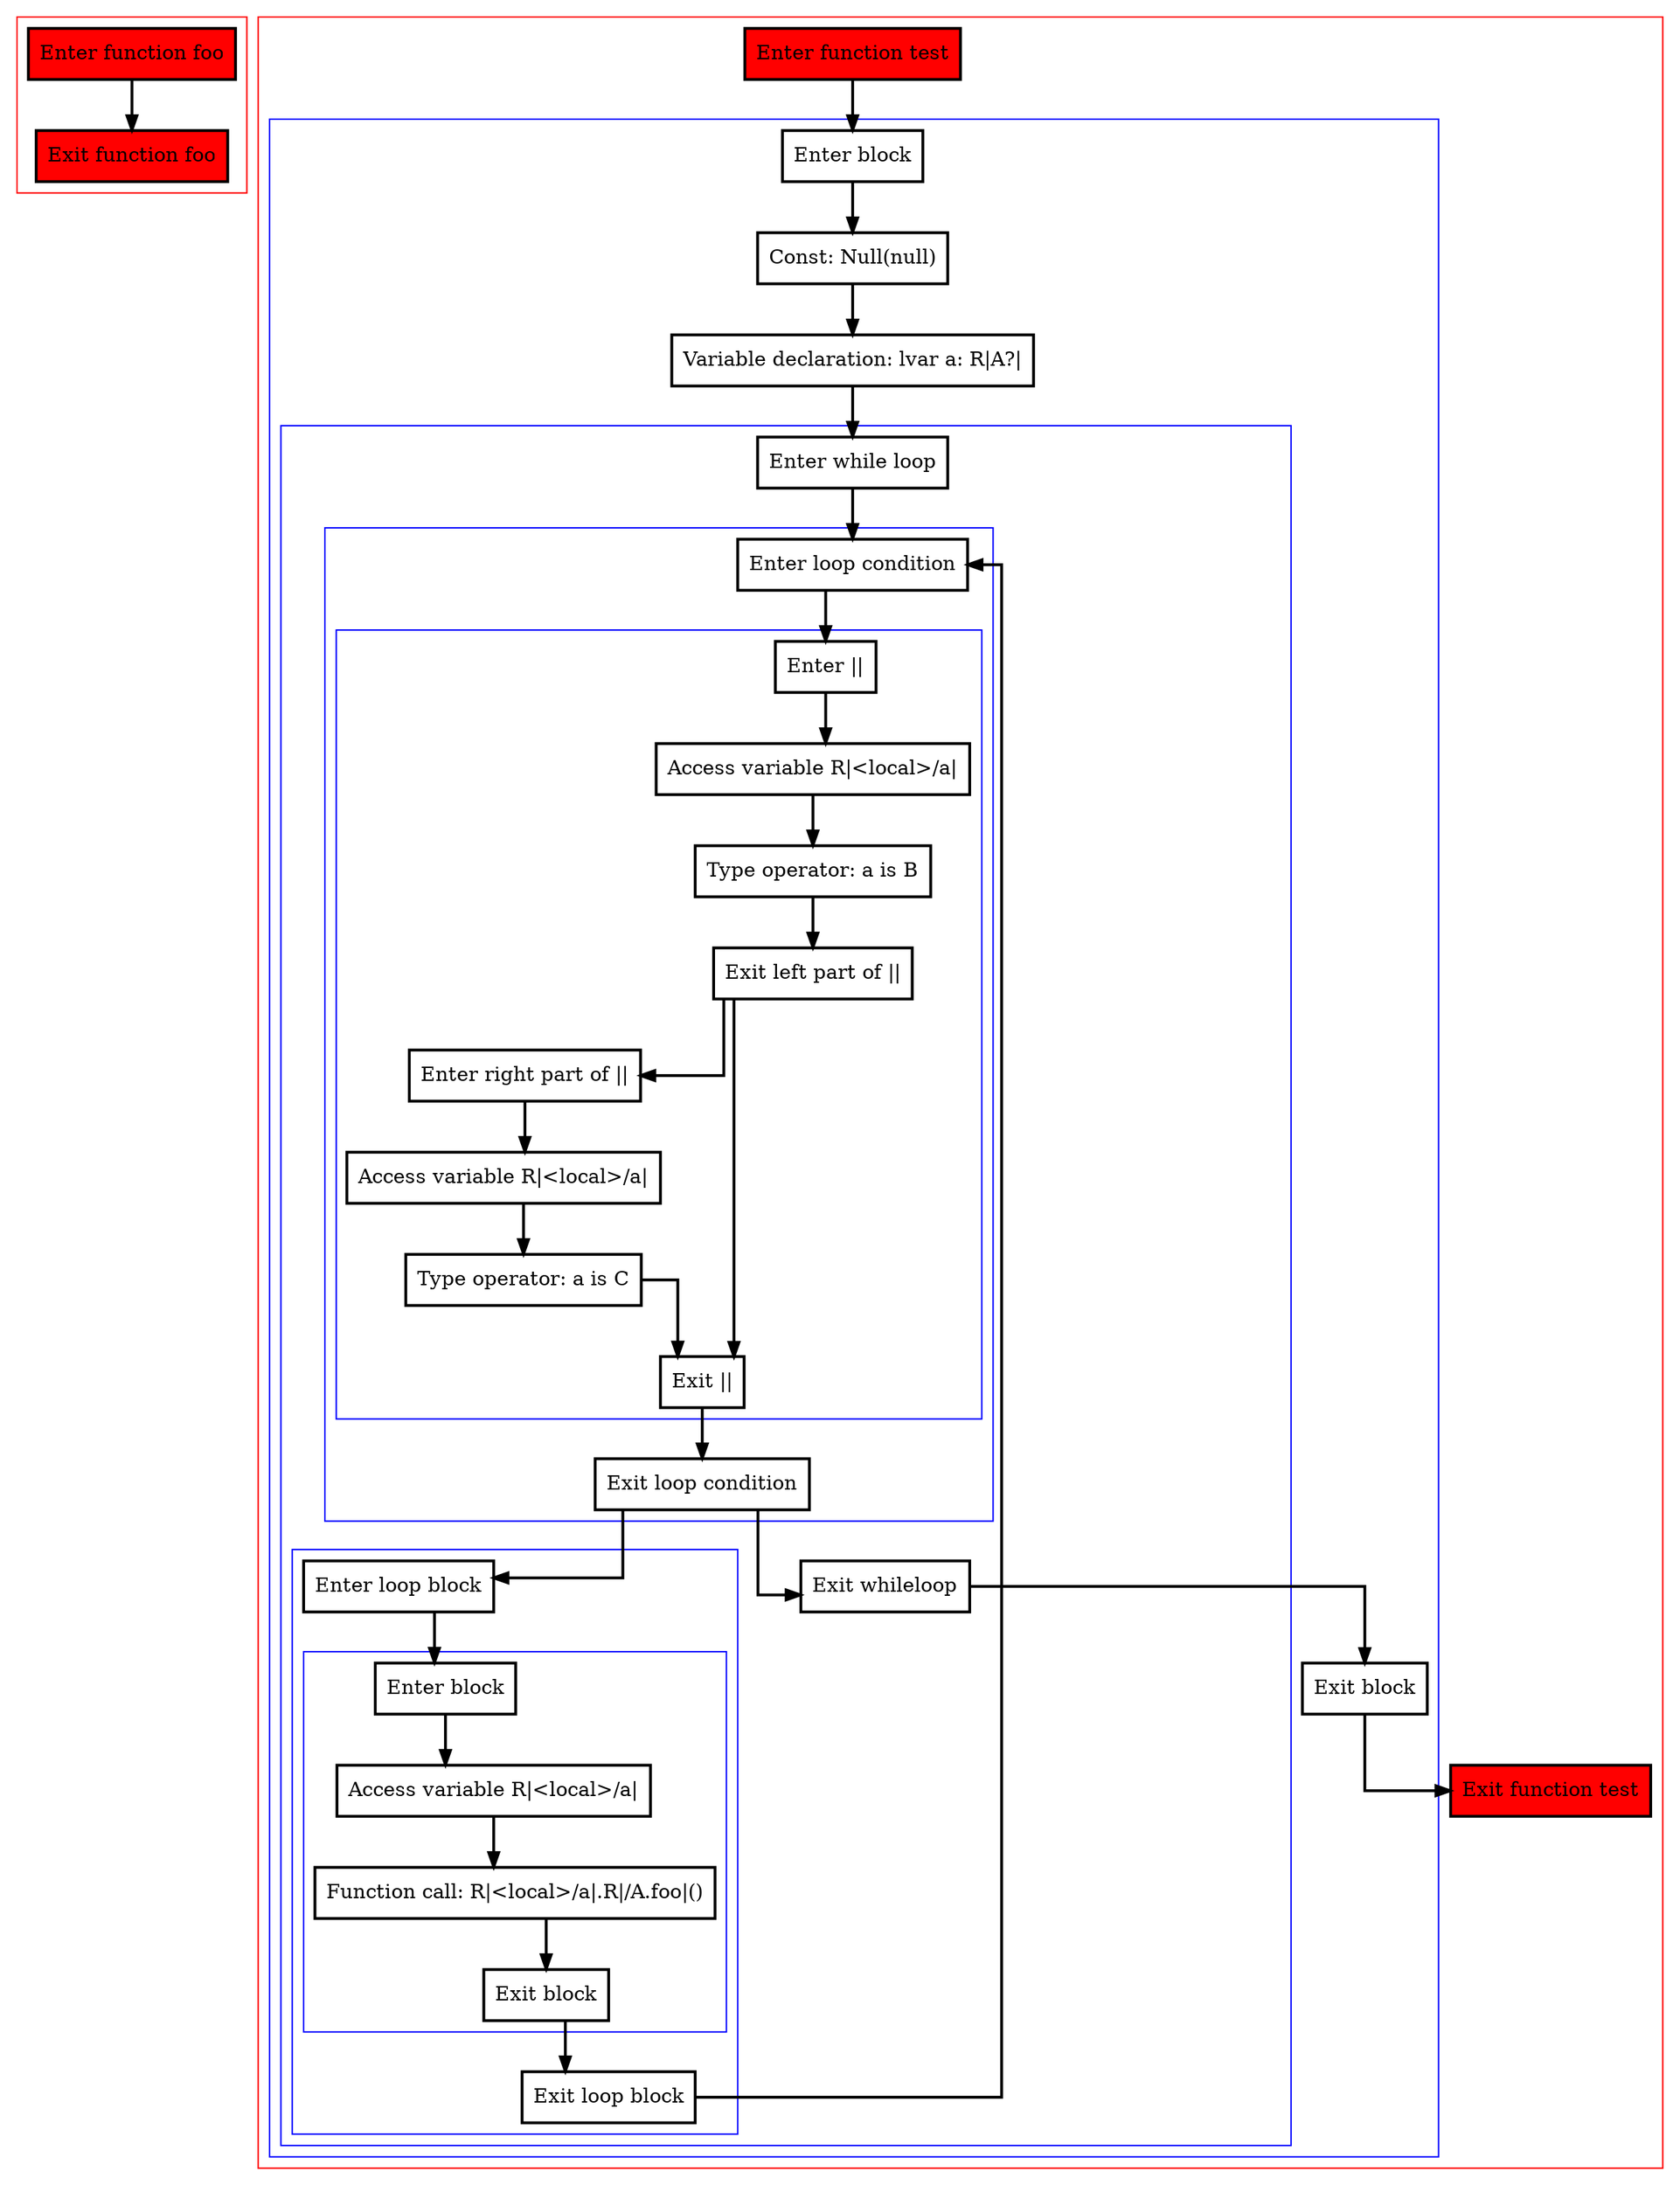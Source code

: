 digraph dataFlowInfoFromWhileCondition_kt {
  graph [splines=ortho nodesep=3]
  node [shape=box penwidth=2]
  edge [penwidth=2]

  subgraph cluster_0 {
    color=red
    0 [label="Enter function foo" style="filled" fillcolor=red];
    1 [label="Exit function foo" style="filled" fillcolor=red];
  }

  0 -> {1};

  subgraph cluster_1 {
    color=red
    2 [label="Enter function test" style="filled" fillcolor=red];
    subgraph cluster_2 {
      color=blue
      3 [label="Enter block"];
      4 [label="Const: Null(null)"];
      5 [label="Variable declaration: lvar a: R|A?|"];
      subgraph cluster_3 {
        color=blue
        6 [label="Enter while loop"];
        subgraph cluster_4 {
          color=blue
          7 [label="Enter loop condition"];
          subgraph cluster_5 {
            color=blue
            8 [label="Enter ||"];
            9 [label="Access variable R|<local>/a|"];
            10 [label="Type operator: a is B"];
            11 [label="Exit left part of ||"];
            12 [label="Enter right part of ||"];
            13 [label="Access variable R|<local>/a|"];
            14 [label="Type operator: a is C"];
            15 [label="Exit ||"];
          }
          16 [label="Exit loop condition"];
        }
        subgraph cluster_6 {
          color=blue
          17 [label="Enter loop block"];
          subgraph cluster_7 {
            color=blue
            18 [label="Enter block"];
            19 [label="Access variable R|<local>/a|"];
            20 [label="Function call: R|<local>/a|.R|/A.foo|()"];
            21 [label="Exit block"];
          }
          22 [label="Exit loop block"];
        }
        23 [label="Exit whileloop"];
      }
      24 [label="Exit block"];
    }
    25 [label="Exit function test" style="filled" fillcolor=red];
  }

  2 -> {3};
  3 -> {4};
  4 -> {5};
  5 -> {6};
  6 -> {7};
  7 -> {8};
  8 -> {9};
  9 -> {10};
  10 -> {11};
  11 -> {15 12};
  12 -> {13};
  13 -> {14};
  14 -> {15};
  15 -> {16};
  16 -> {23 17};
  17 -> {18};
  18 -> {19};
  19 -> {20};
  20 -> {21};
  21 -> {22};
  22 -> {7};
  23 -> {24};
  24 -> {25};

}
